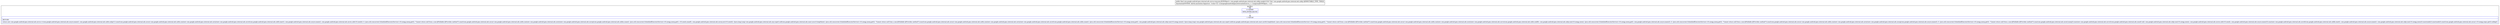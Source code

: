 digraph "CFG forcom.google.android.gms.internal.ads.zzbkj.zzadp()Lcom\/google\/android\/gms\/internal\/ads\/zzcva;" {
subgraph cluster_Region_800585438 {
label = "R(2:0|1)";
node [shape=record,color=blue];
Node_0 [shape=record,label="{0\:\ 0x0000|MTH_ENTER_BLOCK\l}"];
Node_1 [shape=record,label="{1\:\ 0x01a6|RETURN\l|return new com.google.android.gms.internal.ads.zzcva\<\>(com.google.android.gms.internal.ads.zzcyw.zzamx(), com.google.android.gms.internal.ads.zzdto.zzhp(11).zzas((com.google.android.gms.internal.ads.zzcuz) com.google.android.gms.internal.ads.zzdtn.zza(new com.google.android.gms.internal.ads.zzcty(new com.google.android.gms.internal.ads.zzcwi(com.google.android.gms.internal.ads.zzbll.zzaev(), com.google.android.gms.internal.ads.zzcyw.zzamx(), com.google.android.gms.internal.ads.zzcwx.zzb(r10.zzezh)), 0, (java.util.concurrent.ScheduledExecutorService) r10.zzeqg.zzeoq.get()), \"Cannot return null from a non\-@Nullable @Provides method\")).zzas((com.google.android.gms.internal.ads.zzcuz) com.google.android.gms.internal.ads.zzdtn.zza(new com.google.android.gms.internal.ads.zzcty(new com.google.android.gms.internal.ads.zzcwp(com.google.android.gms.internal.ads.zzblm.zzaex(), (java.util.concurrent.ScheduledExecutorService) r10.zzeqg.zzeoq.get(), r10.zzezh.zzamf(), com.google.android.gms.internal.ads.zzcwy.zzc(r10.zzezh)), ((java.lang.Long) com.google.android.gms.internal.ads.zzyr.zzpe().zzd(com.google.android.gms.internal.ads.zzact.zzcsr)).longValue(), (java.util.concurrent.ScheduledExecutorService) r10.zzeqg.zzeoq.get()), \"Cannot return null from a non\-@Nullable @Provides method\")).zzas((com.google.android.gms.internal.ads.zzcuz) com.google.android.gms.internal.ads.zzdtn.zza(new com.google.android.gms.internal.ads.zzcty(new com.google.android.gms.internal.ads.zzcwt(com.google.android.gms.internal.ads.zzbln.zzaez(), (java.util.concurrent.ScheduledExecutorService) r10.zzeqg.zzeoq.get(), com.google.android.gms.internal.ads.zzbjr.zza(r10.zzeqg.zzeon)), ((java.lang.Long) com.google.android.gms.internal.ads.zzyr.zzpe().zzd(com.google.android.gms.internal.ads.zzact.zzcth)).longValue(), (java.util.concurrent.ScheduledExecutorService) r10.zzeqg.zzeoq.get()), \"Cannot return null from a non\-@Nullable @Provides method\")).zzas((com.google.android.gms.internal.ads.zzcuz) com.google.android.gms.internal.ads.zzdtn.zza(new com.google.android.gms.internal.ads.zzcty(new com.google.android.gms.internal.ads.zzcvn(com.google.android.gms.internal.ads.zzblo.zzafb(), com.google.android.gms.internal.ads.zzbjr.zza(r10.zzeqg.zzeon), (java.util.concurrent.ScheduledExecutorService) r10.zzeqg.zzeoq.get(), com.google.android.gms.internal.ads.zzcyw.zzamx()), 0, (java.util.concurrent.ScheduledExecutorService) r10.zzeqg.zzeoq.get()), \"Cannot return null from a non\-@Nullable @Provides method\")).zzas((com.google.android.gms.internal.ads.zzcuz) com.google.android.gms.internal.ads.zzdtn.zza(new com.google.android.gms.internal.ads.zzcty(new com.google.android.gms.internal.ads.zzcxg(com.google.android.gms.internal.ads.zzcyw.zzamx()), 0, (java.util.concurrent.ScheduledExecutorService) r10.zzeqg.zzeoq.get()), \"Cannot return null from a non\-@Nullable @Provides method\")).zzas(com.google.android.gms.internal.ads.zzcxd.zzamj()).zzas(new com.google.android.gms.internal.ads.zzcvx((com.google.android.gms.internal.ads.zzasd) null, com.google.android.gms.internal.ads.zzbjr.zza(r10.zzeqg.zzeon), com.google.android.gms.internal.ads.zzcwx.zzb(r10.zzezh), com.google.android.gms.internal.ads.zzcyw.zzamx())).zzas(new com.google.android.gms.internal.ads.zzcwb(com.google.android.gms.internal.ads.zzblk.zzaet(), com.google.android.gms.internal.ads.zzcyw.zzamx(), com.google.android.gms.internal.ads.zzbjr.zza(r10.zzeqg.zzeon))).zzas(zzadn()).zzas(zzado()).zzas((com.google.android.gms.internal.ads.zzcuz) r10.zzeqg.zzepc.get()).zzbbg())\l}"];
}
MethodNode[shape=record,label="{public final com.google.android.gms.internal.ads.zzcva\<org.json.JSONObject\> com.google.android.gms.internal.ads.zzbkj.zzadp((r10v0 'this' com.google.android.gms.internal.ads.zzbkj A[IMMUTABLE_TYPE, THIS]))  | Annotation[SYSTEM, dalvik.annotation.Signature, \{value=[(), Lcom\/google\/android\/gms\/internal\/ads\/zzcva, \<, Lorg\/json\/JSONObject;, \>;]\}]\l}"];
MethodNode -> Node_0;
Node_0 -> Node_1;
}

